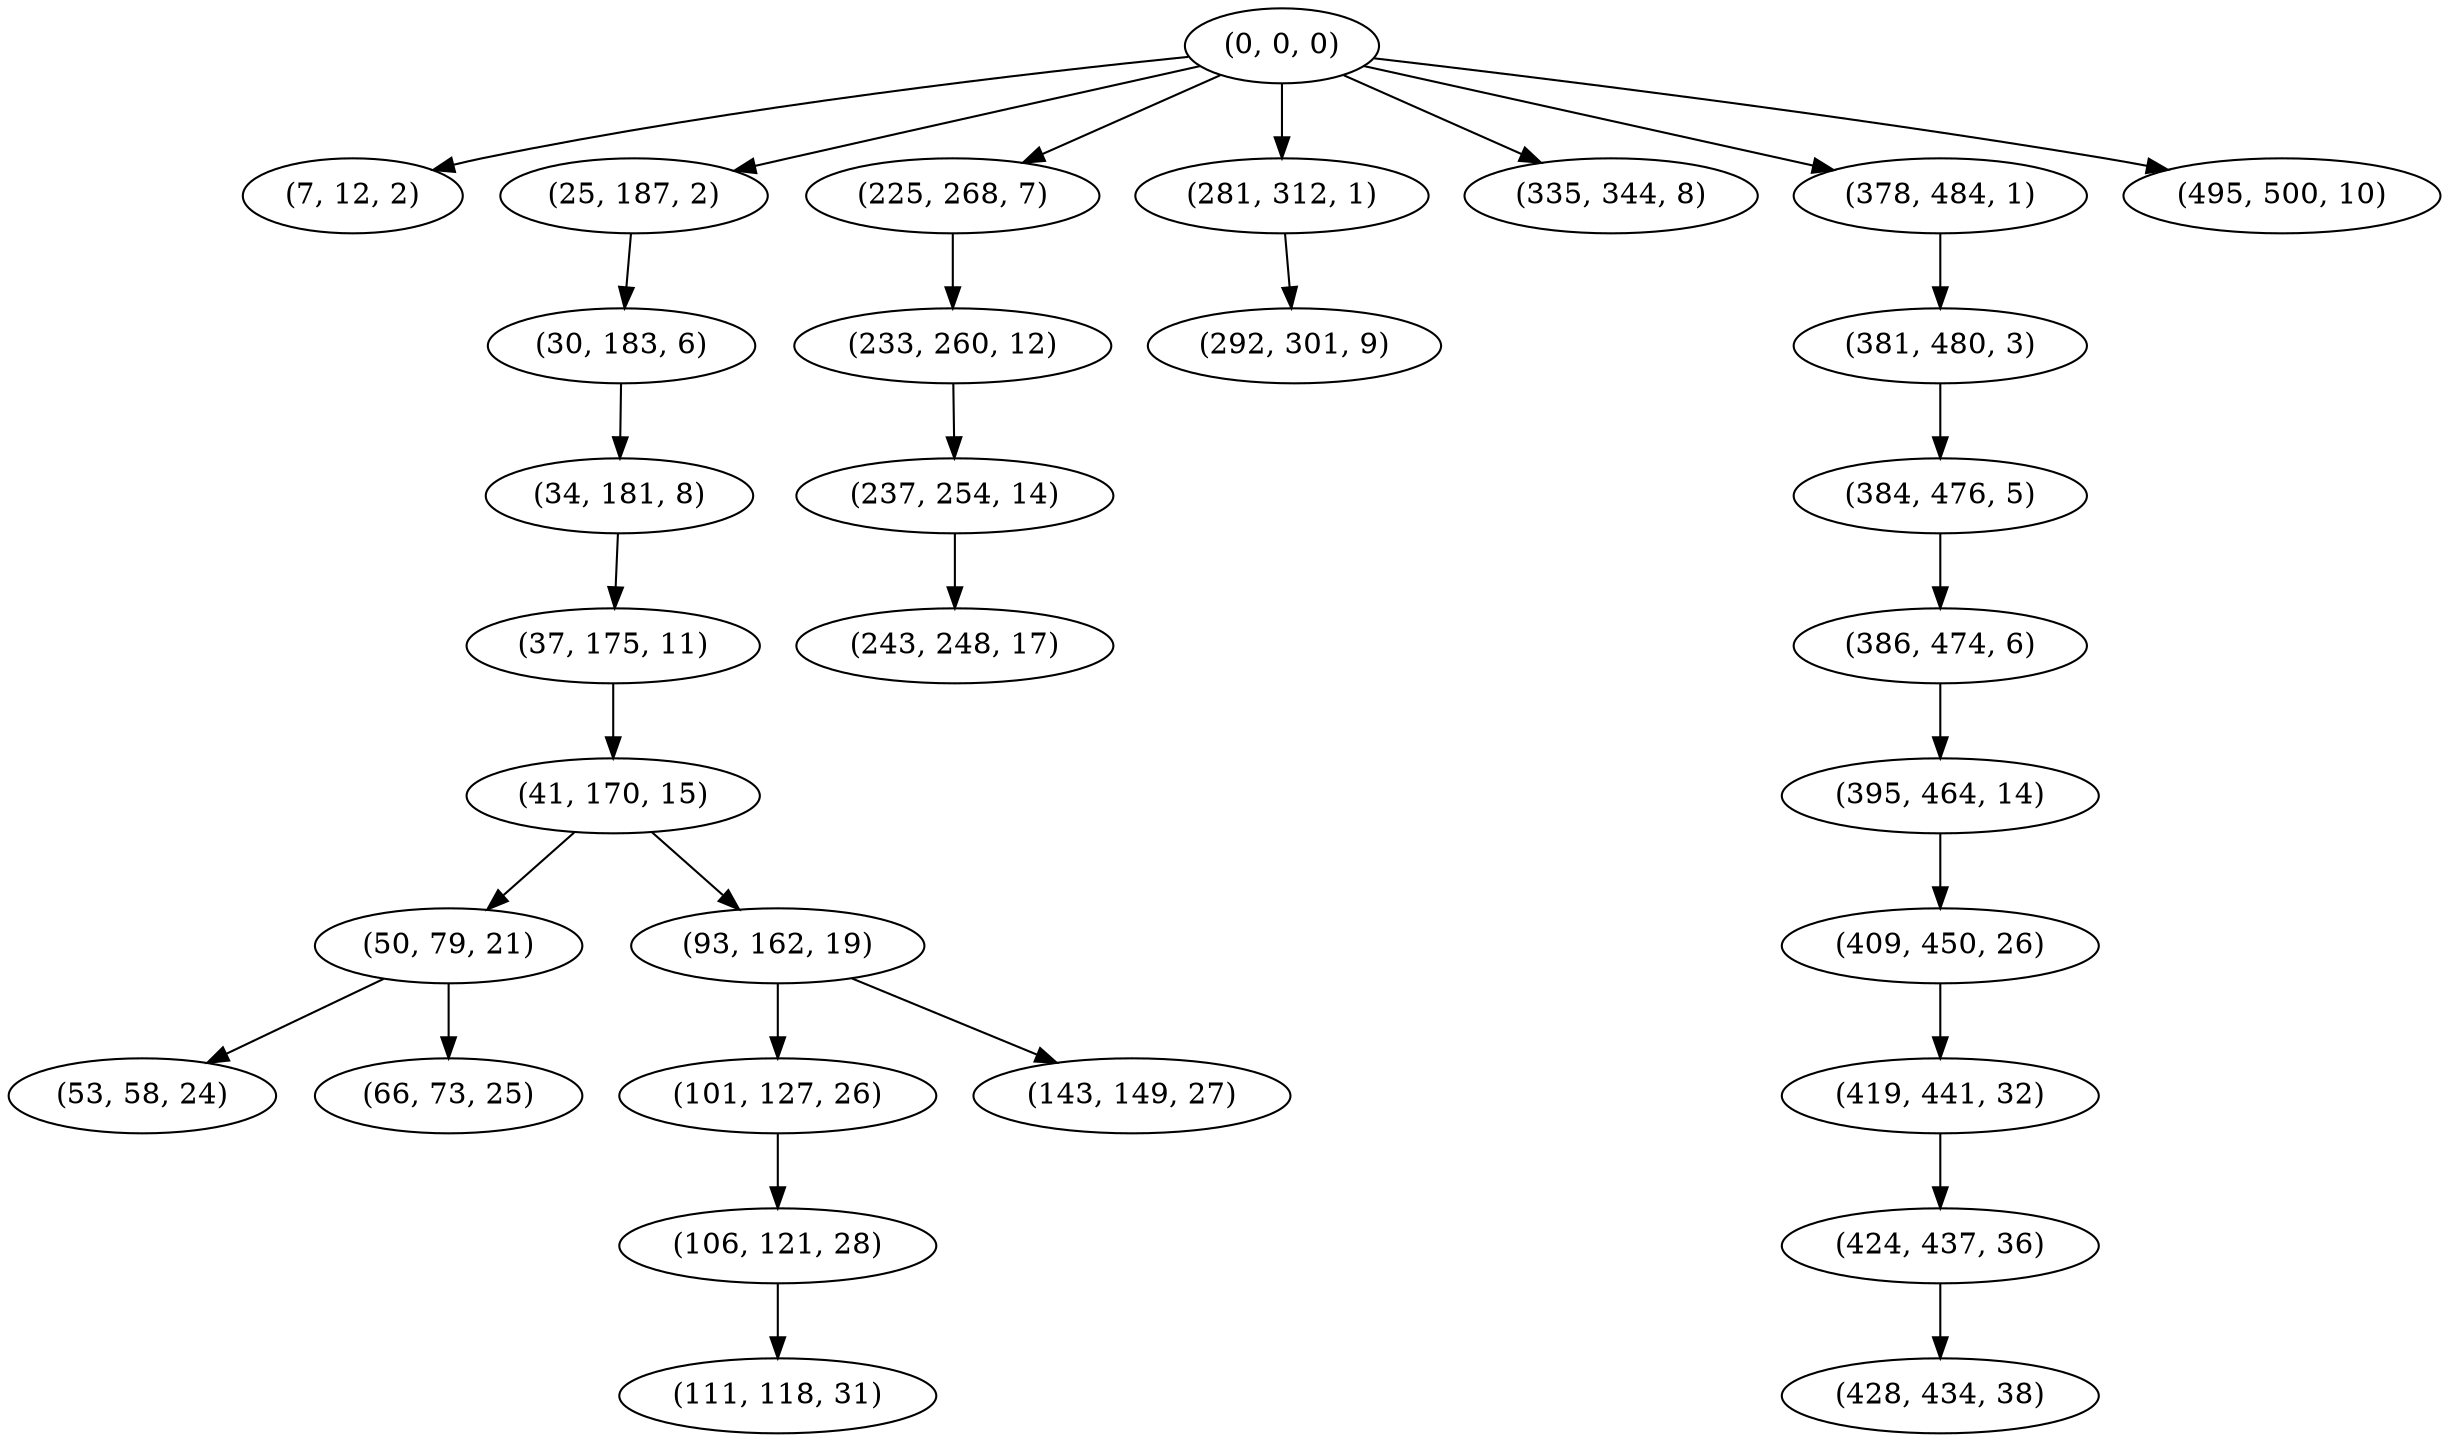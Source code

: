 digraph tree {
    "(0, 0, 0)";
    "(7, 12, 2)";
    "(25, 187, 2)";
    "(30, 183, 6)";
    "(34, 181, 8)";
    "(37, 175, 11)";
    "(41, 170, 15)";
    "(50, 79, 21)";
    "(53, 58, 24)";
    "(66, 73, 25)";
    "(93, 162, 19)";
    "(101, 127, 26)";
    "(106, 121, 28)";
    "(111, 118, 31)";
    "(143, 149, 27)";
    "(225, 268, 7)";
    "(233, 260, 12)";
    "(237, 254, 14)";
    "(243, 248, 17)";
    "(281, 312, 1)";
    "(292, 301, 9)";
    "(335, 344, 8)";
    "(378, 484, 1)";
    "(381, 480, 3)";
    "(384, 476, 5)";
    "(386, 474, 6)";
    "(395, 464, 14)";
    "(409, 450, 26)";
    "(419, 441, 32)";
    "(424, 437, 36)";
    "(428, 434, 38)";
    "(495, 500, 10)";
    "(0, 0, 0)" -> "(7, 12, 2)";
    "(0, 0, 0)" -> "(25, 187, 2)";
    "(0, 0, 0)" -> "(225, 268, 7)";
    "(0, 0, 0)" -> "(281, 312, 1)";
    "(0, 0, 0)" -> "(335, 344, 8)";
    "(0, 0, 0)" -> "(378, 484, 1)";
    "(0, 0, 0)" -> "(495, 500, 10)";
    "(25, 187, 2)" -> "(30, 183, 6)";
    "(30, 183, 6)" -> "(34, 181, 8)";
    "(34, 181, 8)" -> "(37, 175, 11)";
    "(37, 175, 11)" -> "(41, 170, 15)";
    "(41, 170, 15)" -> "(50, 79, 21)";
    "(41, 170, 15)" -> "(93, 162, 19)";
    "(50, 79, 21)" -> "(53, 58, 24)";
    "(50, 79, 21)" -> "(66, 73, 25)";
    "(93, 162, 19)" -> "(101, 127, 26)";
    "(93, 162, 19)" -> "(143, 149, 27)";
    "(101, 127, 26)" -> "(106, 121, 28)";
    "(106, 121, 28)" -> "(111, 118, 31)";
    "(225, 268, 7)" -> "(233, 260, 12)";
    "(233, 260, 12)" -> "(237, 254, 14)";
    "(237, 254, 14)" -> "(243, 248, 17)";
    "(281, 312, 1)" -> "(292, 301, 9)";
    "(378, 484, 1)" -> "(381, 480, 3)";
    "(381, 480, 3)" -> "(384, 476, 5)";
    "(384, 476, 5)" -> "(386, 474, 6)";
    "(386, 474, 6)" -> "(395, 464, 14)";
    "(395, 464, 14)" -> "(409, 450, 26)";
    "(409, 450, 26)" -> "(419, 441, 32)";
    "(419, 441, 32)" -> "(424, 437, 36)";
    "(424, 437, 36)" -> "(428, 434, 38)";
}
